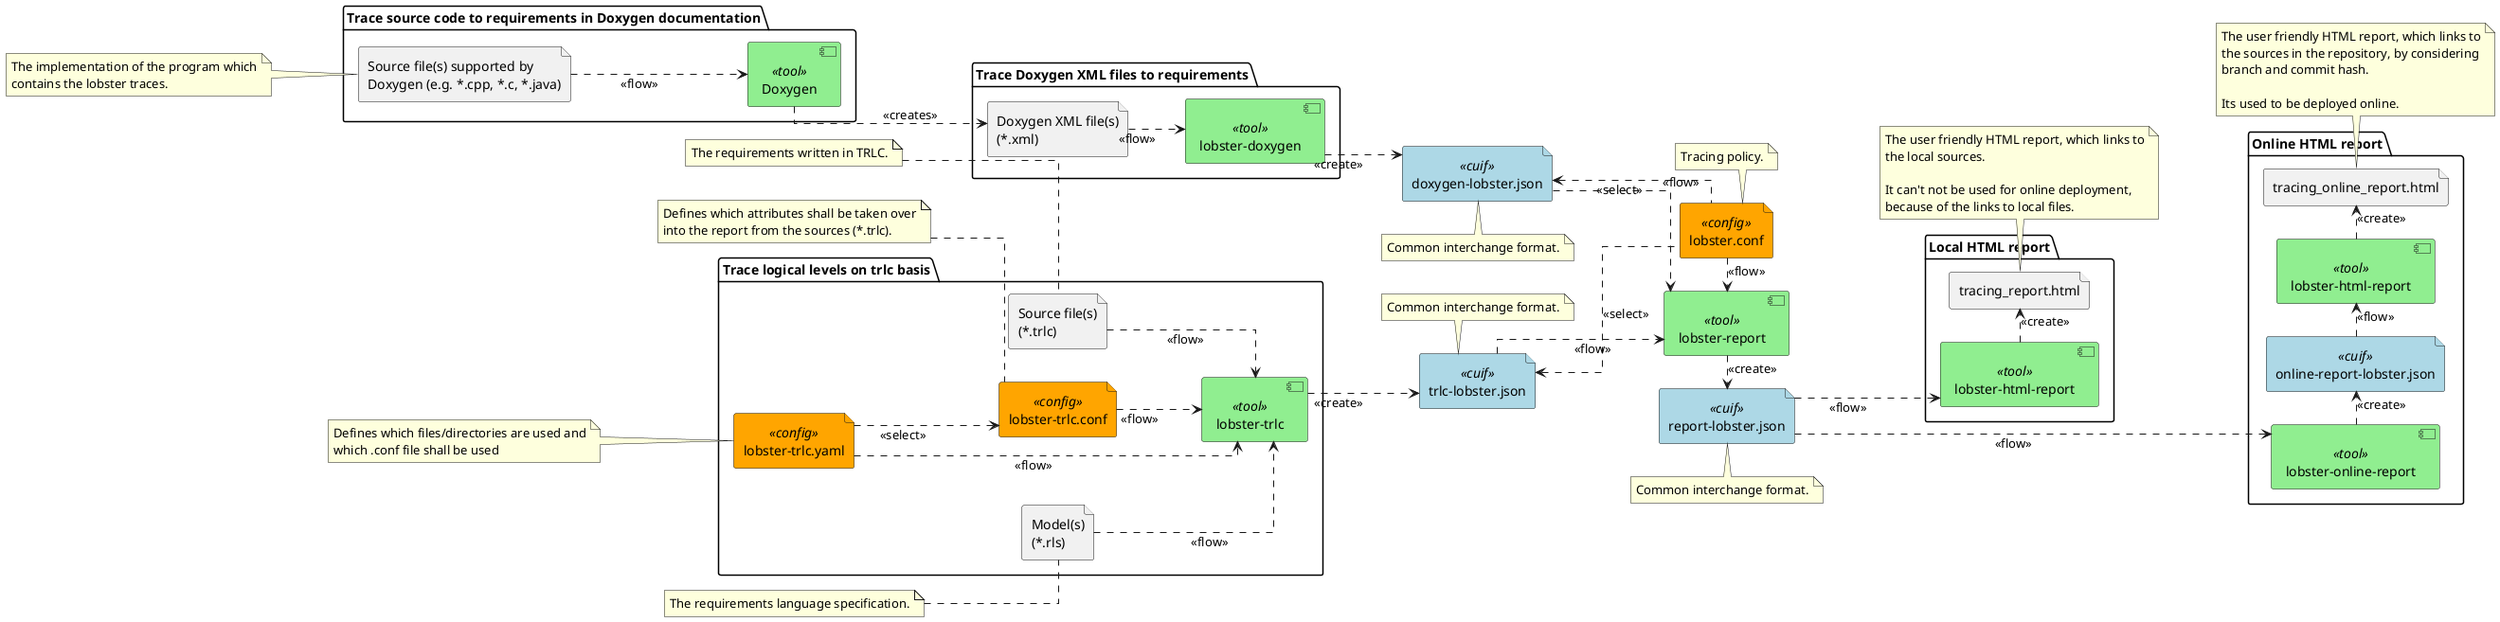 @startuml toolchain

left to right direction
skinparam linetype ortho
<style>
component {
    BackgroundColor #lightgreen
}
.config {
    BackgroundColor #orange
}

.cuif {
    BackgroundColor #LightBlue
}
</style>

component "lobster-report" as lobsterReport <<tool>>
file "trlc-lobster.json" as trlcLobsterFile <<cuif>>
file "doxygen-lobster.json" as doxygenLobsterFile <<cuif>>
file "report-lobster.json" as reportLobsterFile <<cuif>>
file "lobster.conf" as lobsterConf <<config>>


package "Trace Doxygen XML files to requirements" {
    component "lobster-doxygen" as lobsterDoxygen <<tool>>
    file "Doxygen XML file(s)\n(*.xml)" as doxygenFiles

    doxygenFiles ..> lobsterDoxygen: <<flow>>
    lobsterDoxygen ..> doxygenLobsterFile: <<create>>
}

package "Trace source code to requirements in Doxygen documentation" {
    file "Source file(s) supported by\nDoxygen (e.g. *.cpp, *.c, *.java)" as applicationSourceFiles
    component "Doxygen" as doxygen <<tool>>

    applicationSourceFiles ..> doxygen: <<flow>>
    doxygen ..> doxygenFiles: <<creates>>
}

package "Trace logical levels on trlc basis" {
    component "lobster-trlc" as lobsterTrlc <<tool>>
    file "lobster-trlc.conf" as lobsterTrlcConf <<config>>
    file "lobster-trlc.yaml" as lobsterTrlcYaml <<config>>
    file "Source file(s)\n(*.trlc)" as trlcSourceFiles
    file "Model(s)\n(*.rls)" as modelFiles

    lobsterTrlcYaml ..> lobsterTrlc: <<flow>>
    lobsterTrlcYaml ..> lobsterTrlcConf: <<select>>
    lobsterTrlcConf ..> lobsterTrlc: <<flow>>
    trlcSourceFiles ..> lobsterTrlc: <<flow>>
    modelFiles ..> lobsterTrlc: <<flow>>
}

package "Local HTML report" {
    component "lobster-html-report" as lobsterHtmlReport<<tool>>
    file "tracing_report.html" as tracingReportHtml

    lobsterHtmlReport .> tracingReportHtml: <<create>>
}

package "Online HTML report" {
    component "lobster-online-report" as lobsterOnlineReport <<tool>>
    component "lobster-html-report" as lobsterHtmlReportOnline <<tool>>
    file "online-report-lobster.json" as onlineReportLobsterFile <<cuif>>
    file "tracing_online_report.html" as tracingOnlineReportHtml

    lobsterOnlineReport .> onlineReportLobsterFile: <<create>>
    onlineReportLobsterFile .> lobsterHtmlReportOnline: <<flow>>
    lobsterHtmlReportOnline .> tracingOnlineReportHtml: <<create>>
}

lobsterTrlc ..> trlcLobsterFile: <<create>>
lobsterConf .> lobsterReport: <<flow>>
lobsterReport  .> reportLobsterFile: <<create>>
trlcLobsterFile <.. lobsterConf: <<select>>
doxygenLobsterFile <.. lobsterConf: <<select>>
trlcLobsterFile ..> lobsterReport: <<flow>>
doxygenLobsterFile ..> lobsterReport: <<flow>>
reportLobsterFile ..> lobsterHtmlReport: <<flow>>
reportLobsterFile ...> lobsterOnlineReport: <<flow>>

note left of lobsterTrlcConf
    Defines which attributes shall be taken over
    into the report from the sources (*.trlc).
end note

note left of lobsterTrlcYaml
    Defines which files/directories are used and
    which .conf file shall be used
end note

note bottom of doxygenLobsterFile
    Common interchange format.
end note

note top of lobsterConf
    Tracing policy.
end note

note top of trlcLobsterFile
    Common interchange format.
end note

note left of trlcSourceFiles
    The requirements written in TRLC.
end note

note left of modelFiles
    The requirements language specification.
end note

note left of applicationSourceFiles 
    The implementation of the program which
    contains the lobster traces.
end note

note bottom of reportLobsterFile
    Common interchange format.
end note

note bottom of tracingReportHtml
    The user friendly HTML report, which links to
    the local sources.
    
    It can't not be used for online deployment,
    because of the links to local files.
end note

note bottom of tracingOnlineReportHtml
    The user friendly HTML report, which links to
    the sources in the repository, by considering
    branch and commit hash.

    Its used to be deployed online.
end note

@enduml